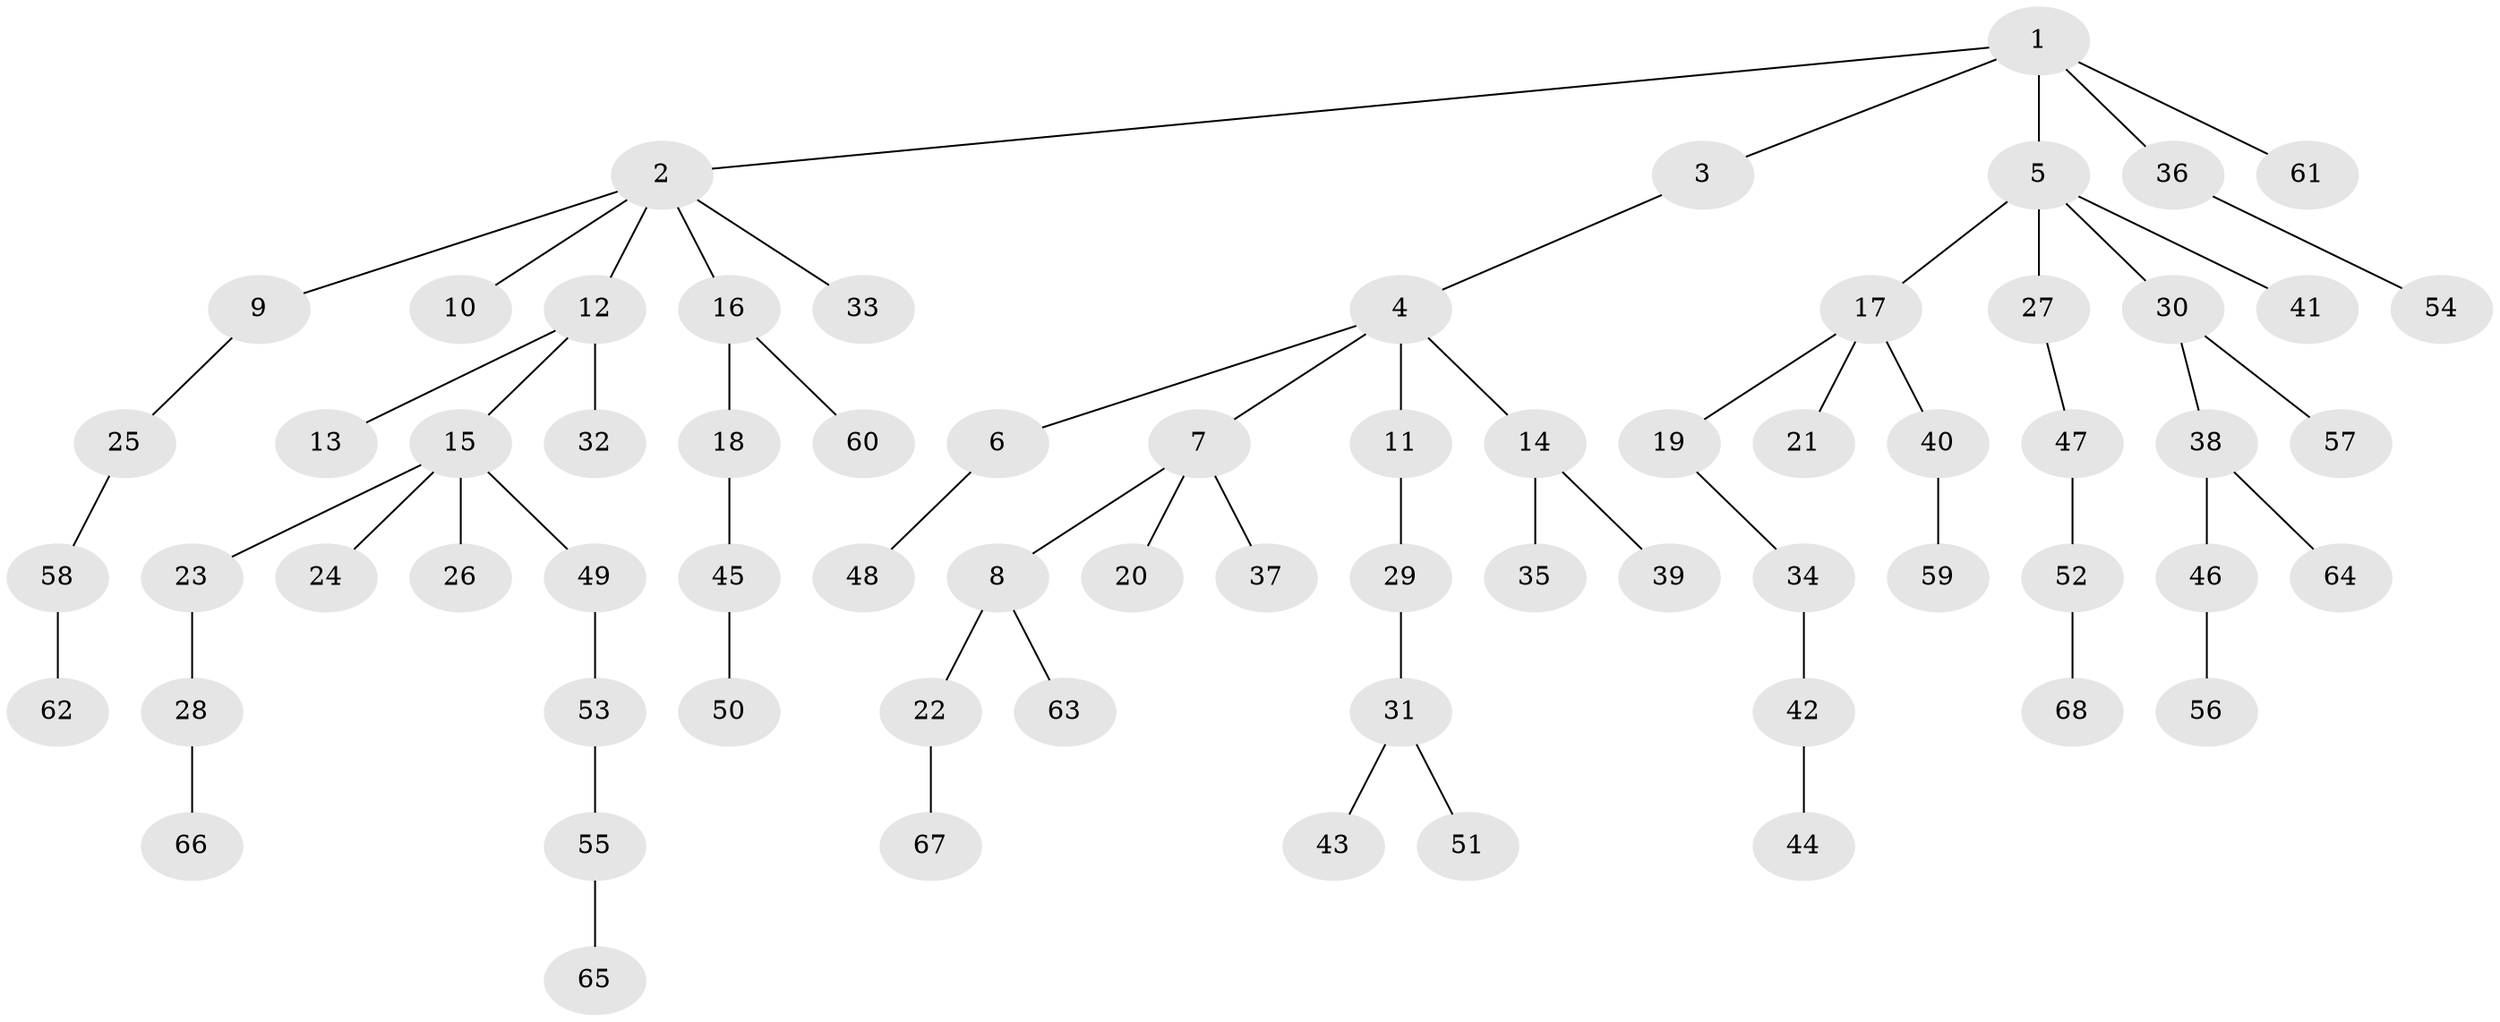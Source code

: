 // Generated by graph-tools (version 1.1) at 2025/26/03/09/25 03:26:25]
// undirected, 68 vertices, 67 edges
graph export_dot {
graph [start="1"]
  node [color=gray90,style=filled];
  1;
  2;
  3;
  4;
  5;
  6;
  7;
  8;
  9;
  10;
  11;
  12;
  13;
  14;
  15;
  16;
  17;
  18;
  19;
  20;
  21;
  22;
  23;
  24;
  25;
  26;
  27;
  28;
  29;
  30;
  31;
  32;
  33;
  34;
  35;
  36;
  37;
  38;
  39;
  40;
  41;
  42;
  43;
  44;
  45;
  46;
  47;
  48;
  49;
  50;
  51;
  52;
  53;
  54;
  55;
  56;
  57;
  58;
  59;
  60;
  61;
  62;
  63;
  64;
  65;
  66;
  67;
  68;
  1 -- 2;
  1 -- 3;
  1 -- 5;
  1 -- 36;
  1 -- 61;
  2 -- 9;
  2 -- 10;
  2 -- 12;
  2 -- 16;
  2 -- 33;
  3 -- 4;
  4 -- 6;
  4 -- 7;
  4 -- 11;
  4 -- 14;
  5 -- 17;
  5 -- 27;
  5 -- 30;
  5 -- 41;
  6 -- 48;
  7 -- 8;
  7 -- 20;
  7 -- 37;
  8 -- 22;
  8 -- 63;
  9 -- 25;
  11 -- 29;
  12 -- 13;
  12 -- 15;
  12 -- 32;
  14 -- 35;
  14 -- 39;
  15 -- 23;
  15 -- 24;
  15 -- 26;
  15 -- 49;
  16 -- 18;
  16 -- 60;
  17 -- 19;
  17 -- 21;
  17 -- 40;
  18 -- 45;
  19 -- 34;
  22 -- 67;
  23 -- 28;
  25 -- 58;
  27 -- 47;
  28 -- 66;
  29 -- 31;
  30 -- 38;
  30 -- 57;
  31 -- 43;
  31 -- 51;
  34 -- 42;
  36 -- 54;
  38 -- 46;
  38 -- 64;
  40 -- 59;
  42 -- 44;
  45 -- 50;
  46 -- 56;
  47 -- 52;
  49 -- 53;
  52 -- 68;
  53 -- 55;
  55 -- 65;
  58 -- 62;
}
